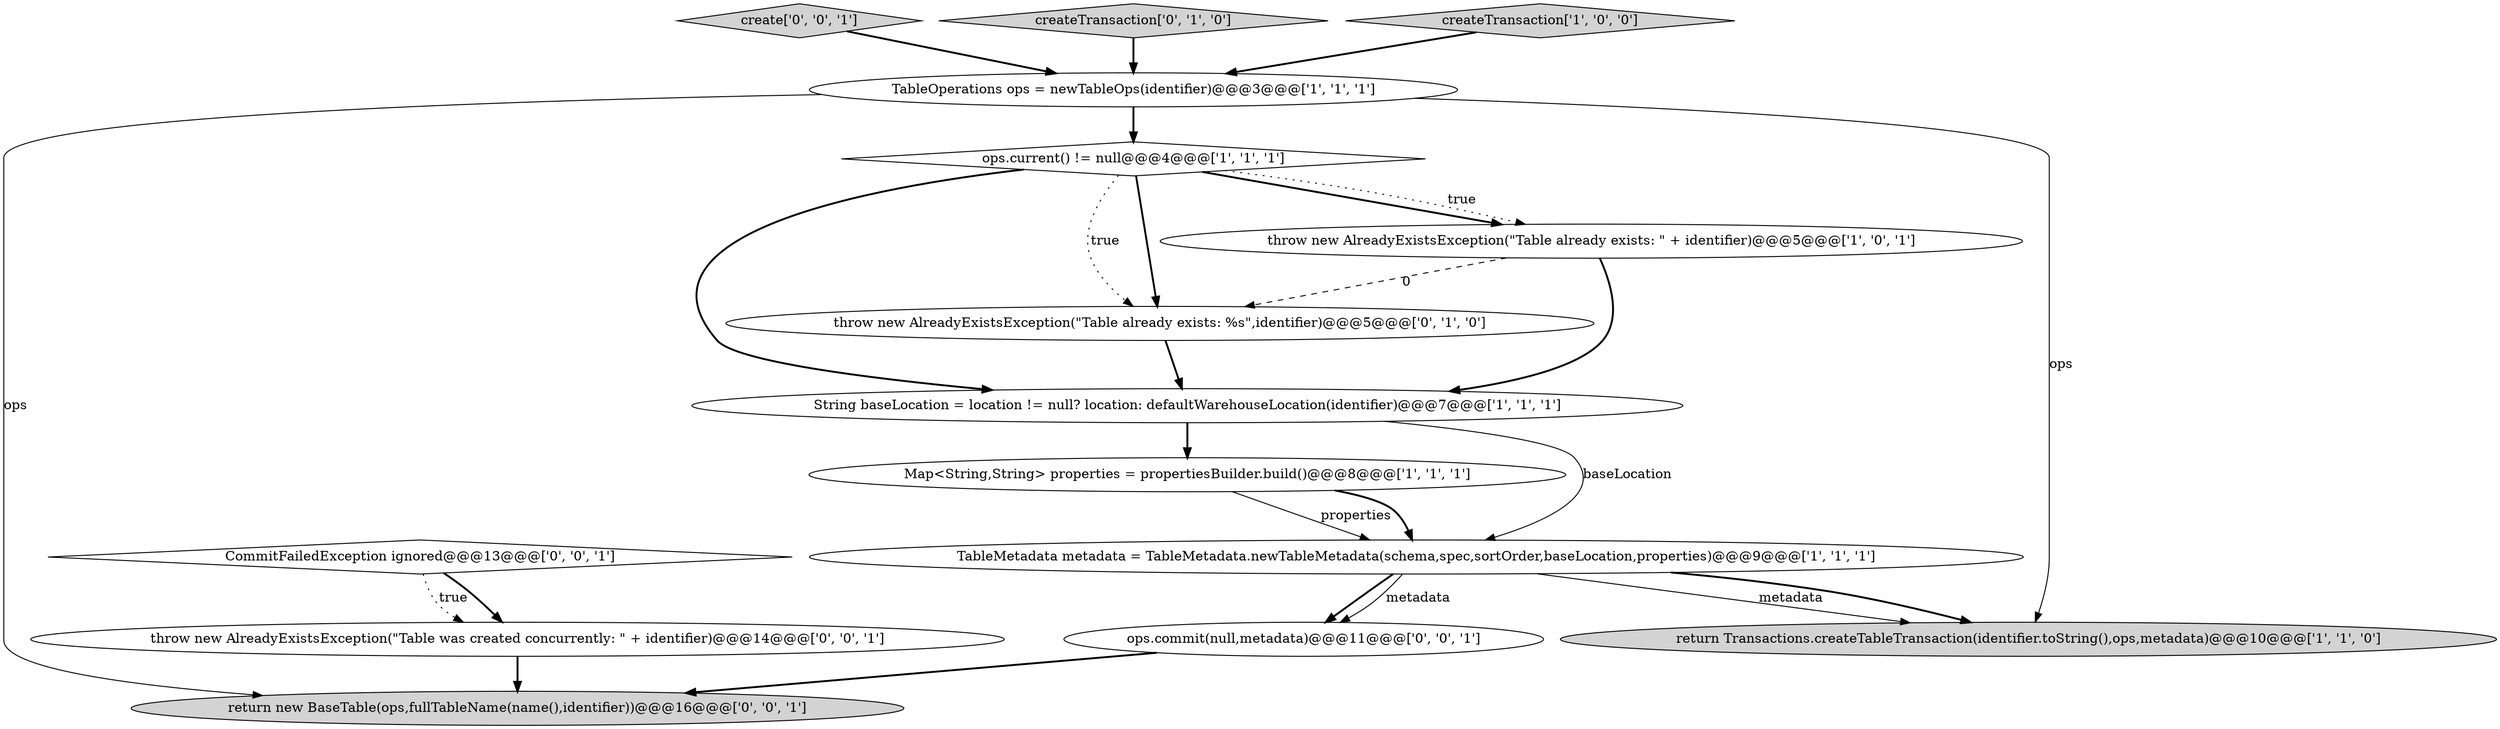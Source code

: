digraph {
12 [style = filled, label = "create['0', '0', '1']", fillcolor = lightgray, shape = diamond image = "AAA0AAABBB3BBB"];
1 [style = filled, label = "TableMetadata metadata = TableMetadata.newTableMetadata(schema,spec,sortOrder,baseLocation,properties)@@@9@@@['1', '1', '1']", fillcolor = white, shape = ellipse image = "AAA0AAABBB1BBB"];
14 [style = filled, label = "return new BaseTable(ops,fullTableName(name(),identifier))@@@16@@@['0', '0', '1']", fillcolor = lightgray, shape = ellipse image = "AAA0AAABBB3BBB"];
4 [style = filled, label = "Map<String,String> properties = propertiesBuilder.build()@@@8@@@['1', '1', '1']", fillcolor = white, shape = ellipse image = "AAA0AAABBB1BBB"];
3 [style = filled, label = "ops.current() != null@@@4@@@['1', '1', '1']", fillcolor = white, shape = diamond image = "AAA0AAABBB1BBB"];
8 [style = filled, label = "throw new AlreadyExistsException(\"Table already exists: %s\",identifier)@@@5@@@['0', '1', '0']", fillcolor = white, shape = ellipse image = "AAA1AAABBB2BBB"];
5 [style = filled, label = "throw new AlreadyExistsException(\"Table already exists: \" + identifier)@@@5@@@['1', '0', '1']", fillcolor = white, shape = ellipse image = "AAA0AAABBB1BBB"];
6 [style = filled, label = "TableOperations ops = newTableOps(identifier)@@@3@@@['1', '1', '1']", fillcolor = white, shape = ellipse image = "AAA0AAABBB1BBB"];
7 [style = filled, label = "String baseLocation = location != null? location: defaultWarehouseLocation(identifier)@@@7@@@['1', '1', '1']", fillcolor = white, shape = ellipse image = "AAA0AAABBB1BBB"];
9 [style = filled, label = "createTransaction['0', '1', '0']", fillcolor = lightgray, shape = diamond image = "AAA0AAABBB2BBB"];
13 [style = filled, label = "CommitFailedException ignored@@@13@@@['0', '0', '1']", fillcolor = white, shape = diamond image = "AAA0AAABBB3BBB"];
11 [style = filled, label = "throw new AlreadyExistsException(\"Table was created concurrently: \" + identifier)@@@14@@@['0', '0', '1']", fillcolor = white, shape = ellipse image = "AAA0AAABBB3BBB"];
2 [style = filled, label = "createTransaction['1', '0', '0']", fillcolor = lightgray, shape = diamond image = "AAA0AAABBB1BBB"];
0 [style = filled, label = "return Transactions.createTableTransaction(identifier.toString(),ops,metadata)@@@10@@@['1', '1', '0']", fillcolor = lightgray, shape = ellipse image = "AAA0AAABBB1BBB"];
10 [style = filled, label = "ops.commit(null,metadata)@@@11@@@['0', '0', '1']", fillcolor = white, shape = ellipse image = "AAA0AAABBB3BBB"];
1->10 [style = bold, label=""];
4->1 [style = solid, label="properties"];
13->11 [style = dotted, label="true"];
3->8 [style = dotted, label="true"];
1->0 [style = solid, label="metadata"];
3->7 [style = bold, label=""];
3->5 [style = bold, label=""];
11->14 [style = bold, label=""];
4->1 [style = bold, label=""];
9->6 [style = bold, label=""];
5->8 [style = dashed, label="0"];
1->10 [style = solid, label="metadata"];
13->11 [style = bold, label=""];
7->1 [style = solid, label="baseLocation"];
7->4 [style = bold, label=""];
6->3 [style = bold, label=""];
3->8 [style = bold, label=""];
6->0 [style = solid, label="ops"];
2->6 [style = bold, label=""];
8->7 [style = bold, label=""];
6->14 [style = solid, label="ops"];
3->5 [style = dotted, label="true"];
10->14 [style = bold, label=""];
5->7 [style = bold, label=""];
12->6 [style = bold, label=""];
1->0 [style = bold, label=""];
}
